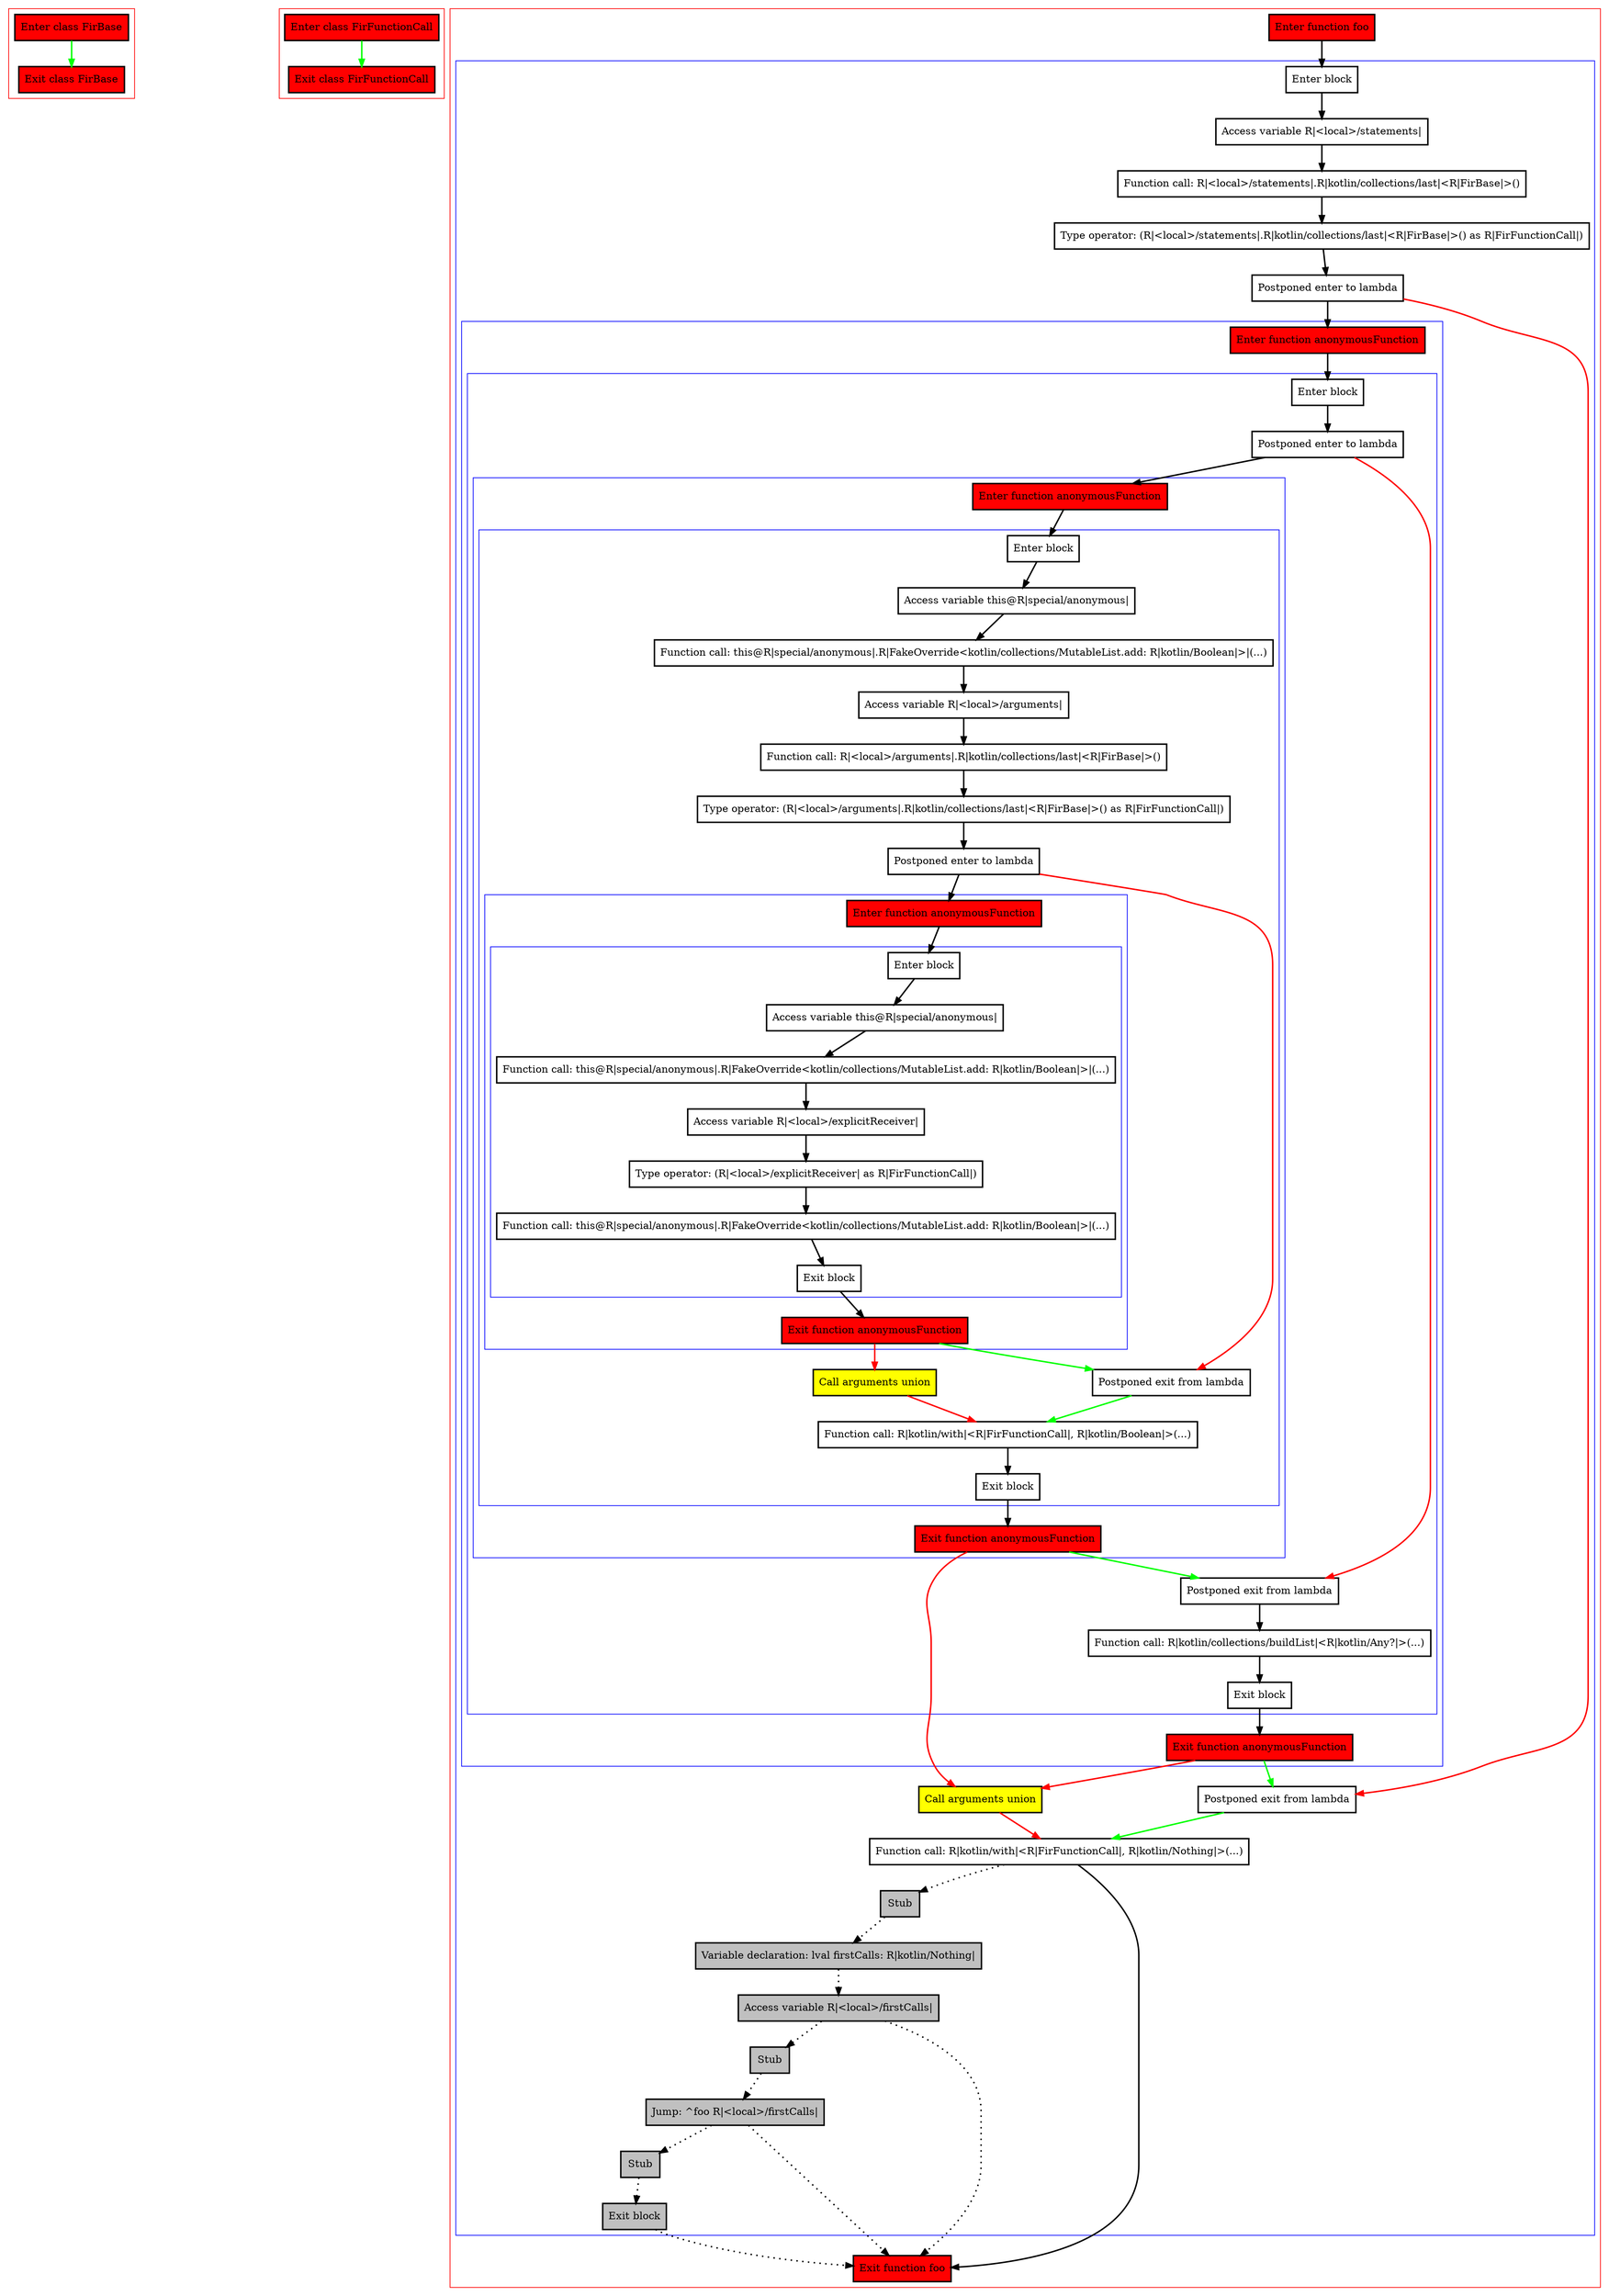 digraph complexPostponedCfg_kt {
    graph [nodesep=3]
    node [shape=box penwidth=2]
    edge [penwidth=2]

    subgraph cluster_0 {
        color=red
        0 [label="Enter class FirBase" style="filled" fillcolor=red];
        1 [label="Exit class FirBase" style="filled" fillcolor=red];
    }
    0 -> {1} [color=green];

    subgraph cluster_1 {
        color=red
        2 [label="Enter class FirFunctionCall" style="filled" fillcolor=red];
        3 [label="Exit class FirFunctionCall" style="filled" fillcolor=red];
    }
    2 -> {3} [color=green];

    subgraph cluster_2 {
        color=red
        4 [label="Enter function foo" style="filled" fillcolor=red];
        subgraph cluster_3 {
            color=blue
            5 [label="Enter block"];
            6 [label="Access variable R|<local>/statements|"];
            7 [label="Function call: R|<local>/statements|.R|kotlin/collections/last|<R|FirBase|>()"];
            8 [label="Type operator: (R|<local>/statements|.R|kotlin/collections/last|<R|FirBase|>() as R|FirFunctionCall|)"];
            9 [label="Postponed enter to lambda"];
            subgraph cluster_4 {
                color=blue
                21 [label="Enter function anonymousFunction" style="filled" fillcolor=red];
                subgraph cluster_5 {
                    color=blue
                    22 [label="Enter block"];
                    23 [label="Postponed enter to lambda"];
                    subgraph cluster_6 {
                        color=blue
                        28 [label="Enter function anonymousFunction" style="filled" fillcolor=red];
                        subgraph cluster_7 {
                            color=blue
                            29 [label="Enter block"];
                            30 [label="Access variable this@R|special/anonymous|"];
                            31 [label="Function call: this@R|special/anonymous|.R|FakeOverride<kotlin/collections/MutableList.add: R|kotlin/Boolean|>|(...)"];
                            32 [label="Access variable R|<local>/arguments|"];
                            33 [label="Function call: R|<local>/arguments|.R|kotlin/collections/last|<R|FirBase|>()"];
                            34 [label="Type operator: (R|<local>/arguments|.R|kotlin/collections/last|<R|FirBase|>() as R|FirFunctionCall|)"];
                            35 [label="Postponed enter to lambda"];
                            subgraph cluster_8 {
                                color=blue
                                41 [label="Enter function anonymousFunction" style="filled" fillcolor=red];
                                subgraph cluster_9 {
                                    color=blue
                                    42 [label="Enter block"];
                                    43 [label="Access variable this@R|special/anonymous|"];
                                    44 [label="Function call: this@R|special/anonymous|.R|FakeOverride<kotlin/collections/MutableList.add: R|kotlin/Boolean|>|(...)"];
                                    45 [label="Access variable R|<local>/explicitReceiver|"];
                                    46 [label="Type operator: (R|<local>/explicitReceiver| as R|FirFunctionCall|)"];
                                    47 [label="Function call: this@R|special/anonymous|.R|FakeOverride<kotlin/collections/MutableList.add: R|kotlin/Boolean|>|(...)"];
                                    48 [label="Exit block"];
                                }
                                49 [label="Exit function anonymousFunction" style="filled" fillcolor=red];
                            }
                            36 [label="Call arguments union" style="filled" fillcolor=yellow];
                            37 [label="Postponed exit from lambda"];
                            38 [label="Function call: R|kotlin/with|<R|FirFunctionCall|, R|kotlin/Boolean|>(...)"];
                            39 [label="Exit block"];
                        }
                        40 [label="Exit function anonymousFunction" style="filled" fillcolor=red];
                    }
                    24 [label="Postponed exit from lambda"];
                    25 [label="Function call: R|kotlin/collections/buildList|<R|kotlin/Any?|>(...)"];
                    26 [label="Exit block"];
                }
                27 [label="Exit function anonymousFunction" style="filled" fillcolor=red];
            }
            10 [label="Call arguments union" style="filled" fillcolor=yellow];
            11 [label="Postponed exit from lambda"];
            12 [label="Function call: R|kotlin/with|<R|FirFunctionCall|, R|kotlin/Nothing|>(...)"];
            13 [label="Stub" style="filled" fillcolor=gray];
            14 [label="Variable declaration: lval firstCalls: R|kotlin/Nothing|" style="filled" fillcolor=gray];
            15 [label="Access variable R|<local>/firstCalls|" style="filled" fillcolor=gray];
            16 [label="Stub" style="filled" fillcolor=gray];
            17 [label="Jump: ^foo R|<local>/firstCalls|" style="filled" fillcolor=gray];
            18 [label="Stub" style="filled" fillcolor=gray];
            19 [label="Exit block" style="filled" fillcolor=gray];
        }
        20 [label="Exit function foo" style="filled" fillcolor=red];
    }
    4 -> {5};
    5 -> {6};
    6 -> {7};
    7 -> {8};
    8 -> {9};
    9 -> {21};
    9 -> {11} [color=red];
    10 -> {12} [color=red];
    11 -> {12} [color=green];
    12 -> {20};
    12 -> {13} [style=dotted];
    13 -> {14} [style=dotted];
    14 -> {15} [style=dotted];
    15 -> {20 16} [style=dotted];
    16 -> {17} [style=dotted];
    17 -> {20 18} [style=dotted];
    18 -> {19} [style=dotted];
    19 -> {20} [style=dotted];
    21 -> {22};
    22 -> {23};
    23 -> {28};
    23 -> {24} [color=red];
    24 -> {25};
    25 -> {26};
    26 -> {27};
    27 -> {11} [color=green];
    27 -> {10} [color=red];
    28 -> {29};
    29 -> {30};
    30 -> {31};
    31 -> {32};
    32 -> {33};
    33 -> {34};
    34 -> {35};
    35 -> {41};
    35 -> {37} [color=red];
    36 -> {38} [color=red];
    37 -> {38} [color=green];
    38 -> {39};
    39 -> {40};
    40 -> {24} [color=green];
    40 -> {10} [color=red];
    41 -> {42};
    42 -> {43};
    43 -> {44};
    44 -> {45};
    45 -> {46};
    46 -> {47};
    47 -> {48};
    48 -> {49};
    49 -> {37} [color=green];
    49 -> {36} [color=red];

}
